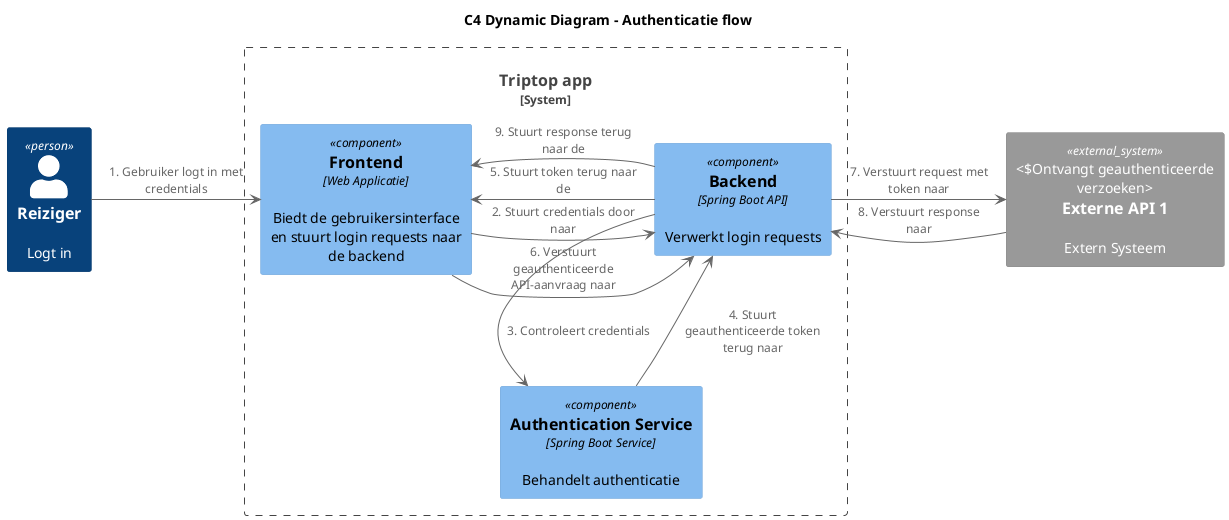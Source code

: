 @startuml
!include <C4/C4_Component>

title C4 Dynamic Diagram - Authenticatie flow

LAYOUT_TOP_DOWN()
Person(User, "Reiziger", "Logt in")
System_Boundary(Webapp, "Triptop app") {
    Component(Frontend, "Frontend", "Web Applicatie", "Biedt de gebruikersinterface en stuurt login requests naar de backend")
    Component(Backend, "Backend", "Spring Boot API", "Verwerkt login requests")
    Component(AuthenticationService, "Authentication Service", "Spring Boot Service", "Behandelt authenticatie")
}

System_Ext(ExternalAPI1, "Externe API 1", "Extern Systeem", "Ontvangt geauthenticeerde verzoeken")

User -right-> Frontend: 1. Gebruiker logt in met credentials
Frontend -right-> Backend: 2. Stuurt credentials door naar
Backend -down-> AuthenticationService: 3. Controleert credentials
AuthenticationService -up-> Backend: 4. Stuurt geauthenticeerde token terug naar
Backend -left-> Frontend: 5. Stuurt token terug naar de
Frontend -right-> Backend: 6. Verstuurt geauthenticeerde API-aanvraag naar
Backend -right-> ExternalAPI1: 7. Verstuurt request met token naar
ExternalAPI1 -left-> Backend: 8. Verstuurt response naar
Backend -left-> Frontend: 9. Stuurt response terug naar de

@enduml